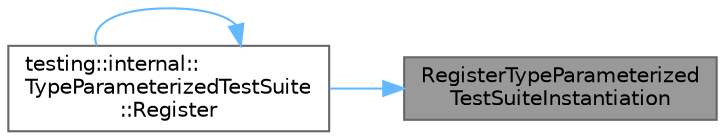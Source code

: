 digraph "RegisterTypeParameterizedTestSuiteInstantiation"
{
 // LATEX_PDF_SIZE
  bgcolor="transparent";
  edge [fontname=Helvetica,fontsize=10,labelfontname=Helvetica,labelfontsize=10];
  node [fontname=Helvetica,fontsize=10,shape=box,height=0.2,width=0.4];
  rankdir="RL";
  Node1 [id="Node000001",label="RegisterTypeParameterized\lTestSuiteInstantiation",height=0.2,width=0.4,color="gray40", fillcolor="grey60", style="filled", fontcolor="black",tooltip=" "];
  Node1 -> Node2 [id="edge1_Node000001_Node000002",dir="back",color="steelblue1",style="solid",tooltip=" "];
  Node2 [id="Node000002",label="testing::internal::\lTypeParameterizedTestSuite\l::Register",height=0.2,width=0.4,color="grey40", fillcolor="white", style="filled",URL="$classtesting_1_1internal_1_1_type_parameterized_test_suite.html#aafba72692399b367c4d1bf3675c14258",tooltip=" "];
  Node2 -> Node2 [id="edge2_Node000002_Node000002",dir="back",color="steelblue1",style="solid",tooltip=" "];
}
